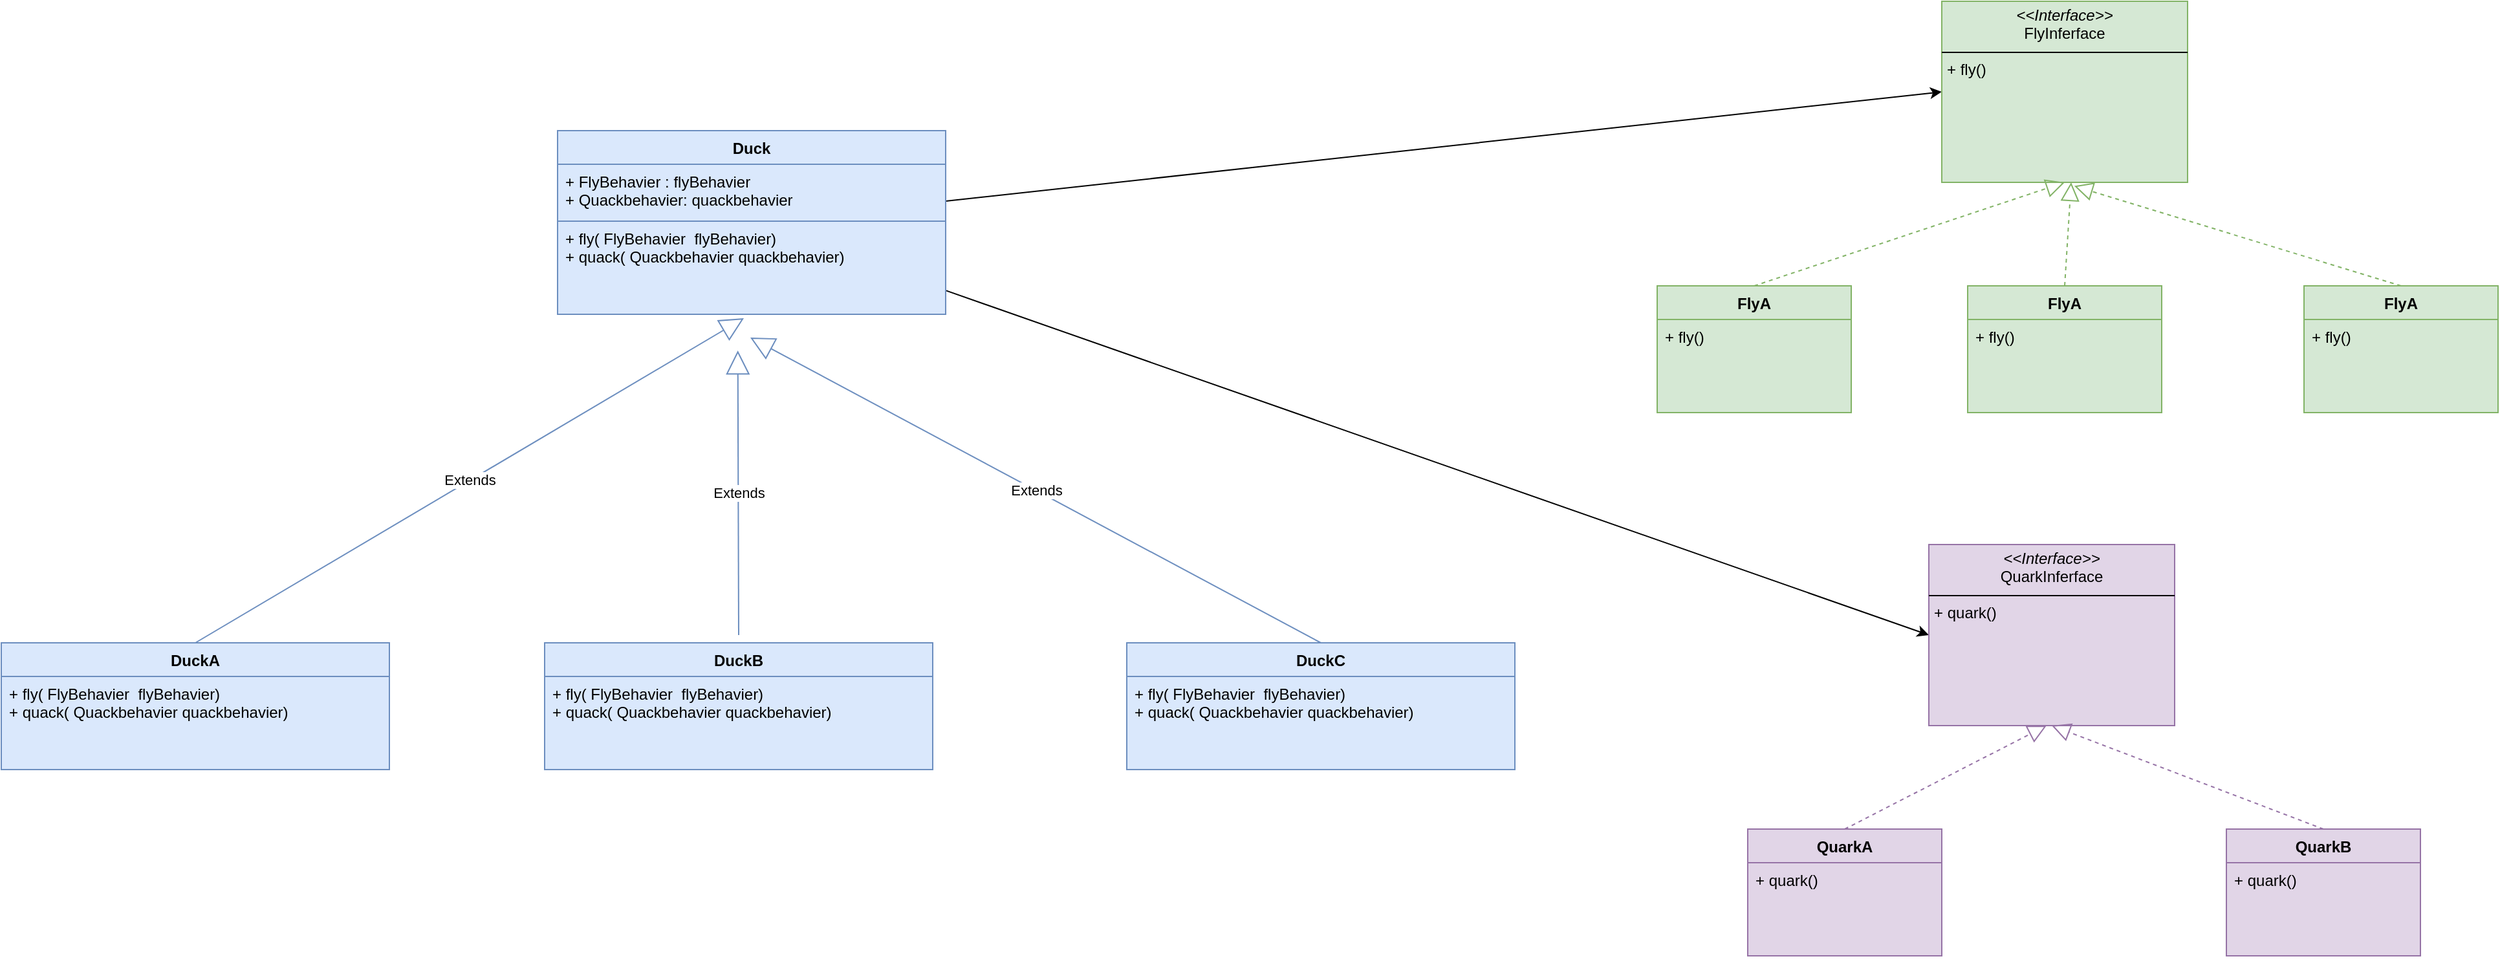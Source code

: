 <mxfile version="24.7.6">
  <diagram name="第 1 页" id="UXrACzeSZ_RcdEhUXwJr">
    <mxGraphModel dx="2651" dy="2260" grid="1" gridSize="10" guides="1" tooltips="1" connect="1" arrows="1" fold="1" page="1" pageScale="1" pageWidth="827" pageHeight="1169" math="0" shadow="0">
      <root>
        <mxCell id="0" />
        <mxCell id="1" parent="0" />
        <mxCell id="3rXj8dMfUJS7_eeTLvov-44" style="rounded=0;orthogonalLoop=1;jettySize=auto;html=1;entryX=0;entryY=0.5;entryDx=0;entryDy=0;" edge="1" parent="1" source="3rXj8dMfUJS7_eeTLvov-1" target="3rXj8dMfUJS7_eeTLvov-26">
          <mxGeometry relative="1" as="geometry">
            <mxPoint x="920" y="110.0" as="targetPoint" />
          </mxGeometry>
        </mxCell>
        <mxCell id="3rXj8dMfUJS7_eeTLvov-45" style="rounded=0;orthogonalLoop=1;jettySize=auto;html=1;entryX=0;entryY=0.5;entryDx=0;entryDy=0;" edge="1" parent="1" source="3rXj8dMfUJS7_eeTLvov-1" target="3rXj8dMfUJS7_eeTLvov-27">
          <mxGeometry relative="1" as="geometry">
            <mxPoint x="1010" y="370" as="targetPoint" />
          </mxGeometry>
        </mxCell>
        <mxCell id="3rXj8dMfUJS7_eeTLvov-1" value="Duck" style="swimlane;fontStyle=1;align=center;verticalAlign=top;childLayout=stackLayout;horizontal=1;startSize=26;horizontalStack=0;resizeParent=1;resizeParentMax=0;resizeLast=0;collapsible=1;marginBottom=0;whiteSpace=wrap;html=1;fillColor=#dae8fc;strokeColor=#6c8ebf;" vertex="1" parent="1">
          <mxGeometry x="180" y="70" width="300" height="142" as="geometry" />
        </mxCell>
        <mxCell id="3rXj8dMfUJS7_eeTLvov-2" value="+ FlyBehavier : flyBehavier&lt;br&gt;+ Quackbehavier: quackbehavier" style="text;strokeColor=#6c8ebf;fillColor=#dae8fc;align=left;verticalAlign=top;spacingLeft=4;spacingRight=4;overflow=hidden;rotatable=0;points=[[0,0.5],[1,0.5]];portConstraint=eastwest;whiteSpace=wrap;html=1;" vertex="1" parent="3rXj8dMfUJS7_eeTLvov-1">
          <mxGeometry y="26" width="300" height="44" as="geometry" />
        </mxCell>
        <mxCell id="3rXj8dMfUJS7_eeTLvov-4" value="+ fly(&amp;nbsp;FlyBehavier&amp;nbsp; flyBehavier)&lt;br&gt;+ quack( Quackbehavier quackbehavier)" style="text;strokeColor=#6c8ebf;fillColor=#dae8fc;align=left;verticalAlign=top;spacingLeft=4;spacingRight=4;overflow=hidden;rotatable=0;points=[[0,0.5],[1,0.5]];portConstraint=eastwest;whiteSpace=wrap;html=1;" vertex="1" parent="3rXj8dMfUJS7_eeTLvov-1">
          <mxGeometry y="70" width="300" height="72" as="geometry" />
        </mxCell>
        <mxCell id="3rXj8dMfUJS7_eeTLvov-5" value="DuckA" style="swimlane;fontStyle=1;align=center;verticalAlign=top;childLayout=stackLayout;horizontal=1;startSize=26;horizontalStack=0;resizeParent=1;resizeParentMax=0;resizeLast=0;collapsible=1;marginBottom=0;whiteSpace=wrap;html=1;fillColor=#dae8fc;strokeColor=#6c8ebf;" vertex="1" parent="1">
          <mxGeometry x="-250" y="466" width="300" height="98" as="geometry" />
        </mxCell>
        <mxCell id="3rXj8dMfUJS7_eeTLvov-8" value="+ fly(&amp;nbsp;FlyBehavier&amp;nbsp; flyBehavier)&lt;br&gt;+ quack( Quackbehavier quackbehavier)" style="text;strokeColor=#6c8ebf;fillColor=#dae8fc;align=left;verticalAlign=top;spacingLeft=4;spacingRight=4;overflow=hidden;rotatable=0;points=[[0,0.5],[1,0.5]];portConstraint=eastwest;whiteSpace=wrap;html=1;" vertex="1" parent="3rXj8dMfUJS7_eeTLvov-5">
          <mxGeometry y="26" width="300" height="72" as="geometry" />
        </mxCell>
        <mxCell id="3rXj8dMfUJS7_eeTLvov-9" value="DuckB" style="swimlane;fontStyle=1;align=center;verticalAlign=top;childLayout=stackLayout;horizontal=1;startSize=26;horizontalStack=0;resizeParent=1;resizeParentMax=0;resizeLast=0;collapsible=1;marginBottom=0;whiteSpace=wrap;html=1;fillColor=#dae8fc;strokeColor=#6c8ebf;" vertex="1" parent="1">
          <mxGeometry x="170" y="466" width="300" height="98" as="geometry" />
        </mxCell>
        <mxCell id="3rXj8dMfUJS7_eeTLvov-12" value="+ fly(&amp;nbsp;FlyBehavier&amp;nbsp; flyBehavier)&lt;br&gt;+ quack( Quackbehavier quackbehavier)" style="text;strokeColor=#6c8ebf;fillColor=#dae8fc;align=left;verticalAlign=top;spacingLeft=4;spacingRight=4;overflow=hidden;rotatable=0;points=[[0,0.5],[1,0.5]];portConstraint=eastwest;whiteSpace=wrap;html=1;" vertex="1" parent="3rXj8dMfUJS7_eeTLvov-9">
          <mxGeometry y="26" width="300" height="72" as="geometry" />
        </mxCell>
        <mxCell id="3rXj8dMfUJS7_eeTLvov-13" value="DuckC" style="swimlane;fontStyle=1;align=center;verticalAlign=top;childLayout=stackLayout;horizontal=1;startSize=26;horizontalStack=0;resizeParent=1;resizeParentMax=0;resizeLast=0;collapsible=1;marginBottom=0;whiteSpace=wrap;html=1;fillColor=#dae8fc;strokeColor=#6c8ebf;" vertex="1" parent="1">
          <mxGeometry x="620" y="466" width="300" height="98" as="geometry" />
        </mxCell>
        <mxCell id="3rXj8dMfUJS7_eeTLvov-16" value="+ fly(&amp;nbsp;FlyBehavier&amp;nbsp; flyBehavier)&lt;br&gt;+ quack( Quackbehavier quackbehavier)" style="text;strokeColor=#6c8ebf;fillColor=#dae8fc;align=left;verticalAlign=top;spacingLeft=4;spacingRight=4;overflow=hidden;rotatable=0;points=[[0,0.5],[1,0.5]];portConstraint=eastwest;whiteSpace=wrap;html=1;" vertex="1" parent="3rXj8dMfUJS7_eeTLvov-13">
          <mxGeometry y="26" width="300" height="72" as="geometry" />
        </mxCell>
        <mxCell id="3rXj8dMfUJS7_eeTLvov-21" value="Extends" style="endArrow=block;endSize=16;endFill=0;html=1;rounded=0;exitX=0.5;exitY=0;exitDx=0;exitDy=0;entryX=0.48;entryY=1.042;entryDx=0;entryDy=0;entryPerimeter=0;fillColor=#dae8fc;strokeColor=#6c8ebf;" edge="1" parent="1" source="3rXj8dMfUJS7_eeTLvov-5" target="3rXj8dMfUJS7_eeTLvov-4">
          <mxGeometry width="160" relative="1" as="geometry">
            <mxPoint x="350" y="420" as="sourcePoint" />
            <mxPoint x="510" y="420" as="targetPoint" />
          </mxGeometry>
        </mxCell>
        <mxCell id="3rXj8dMfUJS7_eeTLvov-22" value="Extends" style="endArrow=block;endSize=16;endFill=0;html=1;rounded=0;fillColor=#dae8fc;strokeColor=#6c8ebf;" edge="1" parent="1">
          <mxGeometry width="160" relative="1" as="geometry">
            <mxPoint x="320" y="460" as="sourcePoint" />
            <mxPoint x="319.33" y="240" as="targetPoint" />
          </mxGeometry>
        </mxCell>
        <mxCell id="3rXj8dMfUJS7_eeTLvov-23" value="Extends" style="endArrow=block;endSize=16;endFill=0;html=1;rounded=0;exitX=0.5;exitY=0;exitDx=0;exitDy=0;fillColor=#dae8fc;strokeColor=#6c8ebf;" edge="1" parent="1" source="3rXj8dMfUJS7_eeTLvov-13">
          <mxGeometry width="160" relative="1" as="geometry">
            <mxPoint x="330" y="470" as="sourcePoint" />
            <mxPoint x="329" y="230" as="targetPoint" />
          </mxGeometry>
        </mxCell>
        <mxCell id="3rXj8dMfUJS7_eeTLvov-26" value="&lt;p style=&quot;margin:0px;margin-top:4px;text-align:center;&quot;&gt;&lt;i&gt;&amp;lt;&amp;lt;Interface&amp;gt;&amp;gt;&lt;/i&gt;&lt;br&gt;FlyInferface&lt;br&gt;&lt;/p&gt;&lt;hr size=&quot;1&quot; style=&quot;border-style:solid;&quot;&gt;&lt;p style=&quot;margin:0px;margin-left:4px;&quot;&gt;&lt;span style=&quot;background-color: initial;&quot;&gt;+ fly()&lt;/span&gt;&lt;/p&gt;" style="verticalAlign=top;align=left;overflow=fill;html=1;whiteSpace=wrap;fillColor=#d5e8d4;strokeColor=#82b366;" vertex="1" parent="1">
          <mxGeometry x="1250" y="-30" width="190" height="140" as="geometry" />
        </mxCell>
        <mxCell id="3rXj8dMfUJS7_eeTLvov-27" value="&lt;p style=&quot;margin:0px;margin-top:4px;text-align:center;&quot;&gt;&lt;i&gt;&amp;lt;&amp;lt;Interface&amp;gt;&amp;gt;&lt;/i&gt;&lt;br&gt;QuarkInferface&lt;br&gt;&lt;/p&gt;&lt;hr size=&quot;1&quot; style=&quot;border-style:solid;&quot;&gt;&lt;p style=&quot;margin:0px;margin-left:4px;&quot;&gt;&lt;span style=&quot;background-color: initial;&quot;&gt;+ quark()&lt;/span&gt;&lt;/p&gt;" style="verticalAlign=top;align=left;overflow=fill;html=1;whiteSpace=wrap;fillColor=#e1d5e7;strokeColor=#9673a6;" vertex="1" parent="1">
          <mxGeometry x="1240" y="390" width="190" height="140" as="geometry" />
        </mxCell>
        <mxCell id="3rXj8dMfUJS7_eeTLvov-28" value="FlyA" style="swimlane;fontStyle=1;align=center;verticalAlign=top;childLayout=stackLayout;horizontal=1;startSize=26;horizontalStack=0;resizeParent=1;resizeParentMax=0;resizeLast=0;collapsible=1;marginBottom=0;whiteSpace=wrap;html=1;fillColor=#d5e8d4;strokeColor=#82b366;" vertex="1" parent="1">
          <mxGeometry x="1030" y="190" width="150" height="98" as="geometry" />
        </mxCell>
        <mxCell id="3rXj8dMfUJS7_eeTLvov-29" value="+ fly()" style="text;strokeColor=#82b366;fillColor=#d5e8d4;align=left;verticalAlign=top;spacingLeft=4;spacingRight=4;overflow=hidden;rotatable=0;points=[[0,0.5],[1,0.5]];portConstraint=eastwest;whiteSpace=wrap;html=1;" vertex="1" parent="3rXj8dMfUJS7_eeTLvov-28">
          <mxGeometry y="26" width="150" height="72" as="geometry" />
        </mxCell>
        <mxCell id="3rXj8dMfUJS7_eeTLvov-30" value="FlyA" style="swimlane;fontStyle=1;align=center;verticalAlign=top;childLayout=stackLayout;horizontal=1;startSize=26;horizontalStack=0;resizeParent=1;resizeParentMax=0;resizeLast=0;collapsible=1;marginBottom=0;whiteSpace=wrap;html=1;fillColor=#d5e8d4;strokeColor=#82b366;" vertex="1" parent="1">
          <mxGeometry x="1530" y="190" width="150" height="98" as="geometry" />
        </mxCell>
        <mxCell id="3rXj8dMfUJS7_eeTLvov-31" value="+ fly()" style="text;strokeColor=#82b366;fillColor=#d5e8d4;align=left;verticalAlign=top;spacingLeft=4;spacingRight=4;overflow=hidden;rotatable=0;points=[[0,0.5],[1,0.5]];portConstraint=eastwest;whiteSpace=wrap;html=1;" vertex="1" parent="3rXj8dMfUJS7_eeTLvov-30">
          <mxGeometry y="26" width="150" height="72" as="geometry" />
        </mxCell>
        <mxCell id="3rXj8dMfUJS7_eeTLvov-32" value="FlyA" style="swimlane;fontStyle=1;align=center;verticalAlign=top;childLayout=stackLayout;horizontal=1;startSize=26;horizontalStack=0;resizeParent=1;resizeParentMax=0;resizeLast=0;collapsible=1;marginBottom=0;whiteSpace=wrap;html=1;fillColor=#d5e8d4;strokeColor=#82b366;" vertex="1" parent="1">
          <mxGeometry x="1270" y="190" width="150" height="98" as="geometry" />
        </mxCell>
        <mxCell id="3rXj8dMfUJS7_eeTLvov-33" value="+ fly()" style="text;strokeColor=#82b366;fillColor=#d5e8d4;align=left;verticalAlign=top;spacingLeft=4;spacingRight=4;overflow=hidden;rotatable=0;points=[[0,0.5],[1,0.5]];portConstraint=eastwest;whiteSpace=wrap;html=1;" vertex="1" parent="3rXj8dMfUJS7_eeTLvov-32">
          <mxGeometry y="26" width="150" height="72" as="geometry" />
        </mxCell>
        <mxCell id="3rXj8dMfUJS7_eeTLvov-35" value="" style="endArrow=block;dashed=1;endFill=0;endSize=12;html=1;rounded=0;exitX=0.5;exitY=0;exitDx=0;exitDy=0;entryX=0.5;entryY=1;entryDx=0;entryDy=0;fillColor=#d5e8d4;strokeColor=#82b366;" edge="1" parent="1" source="3rXj8dMfUJS7_eeTLvov-28" target="3rXj8dMfUJS7_eeTLvov-26">
          <mxGeometry width="160" relative="1" as="geometry">
            <mxPoint x="1110" y="250" as="sourcePoint" />
            <mxPoint x="1270" y="250" as="targetPoint" />
          </mxGeometry>
        </mxCell>
        <mxCell id="3rXj8dMfUJS7_eeTLvov-36" value="" style="endArrow=block;dashed=1;endFill=0;endSize=12;html=1;rounded=0;exitX=0.5;exitY=0;exitDx=0;exitDy=0;entryX=0.5;entryY=1;entryDx=0;entryDy=0;fillColor=#d5e8d4;strokeColor=#82b366;" edge="1" parent="1" source="3rXj8dMfUJS7_eeTLvov-32">
          <mxGeometry width="160" relative="1" as="geometry">
            <mxPoint x="1340" y="180.0" as="sourcePoint" />
            <mxPoint x="1350" y="110" as="targetPoint" />
          </mxGeometry>
        </mxCell>
        <mxCell id="3rXj8dMfUJS7_eeTLvov-37" value="" style="endArrow=block;dashed=1;endFill=0;endSize=12;html=1;rounded=0;exitX=0.5;exitY=0;exitDx=0;exitDy=0;entryX=0.539;entryY=1.02;entryDx=0;entryDy=0;entryPerimeter=0;fillColor=#d5e8d4;strokeColor=#82b366;" edge="1" parent="1" source="3rXj8dMfUJS7_eeTLvov-30" target="3rXj8dMfUJS7_eeTLvov-26">
          <mxGeometry width="160" relative="1" as="geometry">
            <mxPoint x="1355" y="200" as="sourcePoint" />
            <mxPoint x="1360" y="120" as="targetPoint" />
          </mxGeometry>
        </mxCell>
        <mxCell id="3rXj8dMfUJS7_eeTLvov-38" value="QuarkA" style="swimlane;fontStyle=1;align=center;verticalAlign=top;childLayout=stackLayout;horizontal=1;startSize=26;horizontalStack=0;resizeParent=1;resizeParentMax=0;resizeLast=0;collapsible=1;marginBottom=0;whiteSpace=wrap;html=1;fillColor=#e1d5e7;strokeColor=#9673a6;" vertex="1" parent="1">
          <mxGeometry x="1100" y="610" width="150" height="98" as="geometry" />
        </mxCell>
        <mxCell id="3rXj8dMfUJS7_eeTLvov-39" value="+ quark()" style="text;strokeColor=#9673a6;fillColor=#e1d5e7;align=left;verticalAlign=top;spacingLeft=4;spacingRight=4;overflow=hidden;rotatable=0;points=[[0,0.5],[1,0.5]];portConstraint=eastwest;whiteSpace=wrap;html=1;" vertex="1" parent="3rXj8dMfUJS7_eeTLvov-38">
          <mxGeometry y="26" width="150" height="72" as="geometry" />
        </mxCell>
        <mxCell id="3rXj8dMfUJS7_eeTLvov-40" value="QuarkB" style="swimlane;fontStyle=1;align=center;verticalAlign=top;childLayout=stackLayout;horizontal=1;startSize=26;horizontalStack=0;resizeParent=1;resizeParentMax=0;resizeLast=0;collapsible=1;marginBottom=0;whiteSpace=wrap;html=1;fillColor=#e1d5e7;strokeColor=#9673a6;" vertex="1" parent="1">
          <mxGeometry x="1470" y="610" width="150" height="98" as="geometry" />
        </mxCell>
        <mxCell id="3rXj8dMfUJS7_eeTLvov-41" value="+ quark()" style="text;strokeColor=#9673a6;fillColor=#e1d5e7;align=left;verticalAlign=top;spacingLeft=4;spacingRight=4;overflow=hidden;rotatable=0;points=[[0,0.5],[1,0.5]];portConstraint=eastwest;whiteSpace=wrap;html=1;" vertex="1" parent="3rXj8dMfUJS7_eeTLvov-40">
          <mxGeometry y="26" width="150" height="72" as="geometry" />
        </mxCell>
        <mxCell id="3rXj8dMfUJS7_eeTLvov-42" value="" style="endArrow=block;dashed=1;endFill=0;endSize=12;html=1;rounded=0;exitX=0.5;exitY=0;exitDx=0;exitDy=0;entryX=0.5;entryY=1;entryDx=0;entryDy=0;fillColor=#e1d5e7;strokeColor=#9673a6;" edge="1" parent="1" source="3rXj8dMfUJS7_eeTLvov-38">
          <mxGeometry width="160" relative="1" as="geometry">
            <mxPoint x="1151" y="1020" as="sourcePoint" />
            <mxPoint x="1331" y="530" as="targetPoint" />
          </mxGeometry>
        </mxCell>
        <mxCell id="3rXj8dMfUJS7_eeTLvov-43" value="" style="endArrow=block;dashed=1;endFill=0;endSize=12;html=1;rounded=0;exitX=0.5;exitY=0;exitDx=0;exitDy=0;entryX=0.5;entryY=1;entryDx=0;entryDy=0;fillColor=#e1d5e7;strokeColor=#9673a6;" edge="1" parent="1" source="3rXj8dMfUJS7_eeTLvov-40" target="3rXj8dMfUJS7_eeTLvov-27">
          <mxGeometry width="160" relative="1" as="geometry">
            <mxPoint x="1185" y="620" as="sourcePoint" />
            <mxPoint x="1341" y="540" as="targetPoint" />
          </mxGeometry>
        </mxCell>
      </root>
    </mxGraphModel>
  </diagram>
</mxfile>
